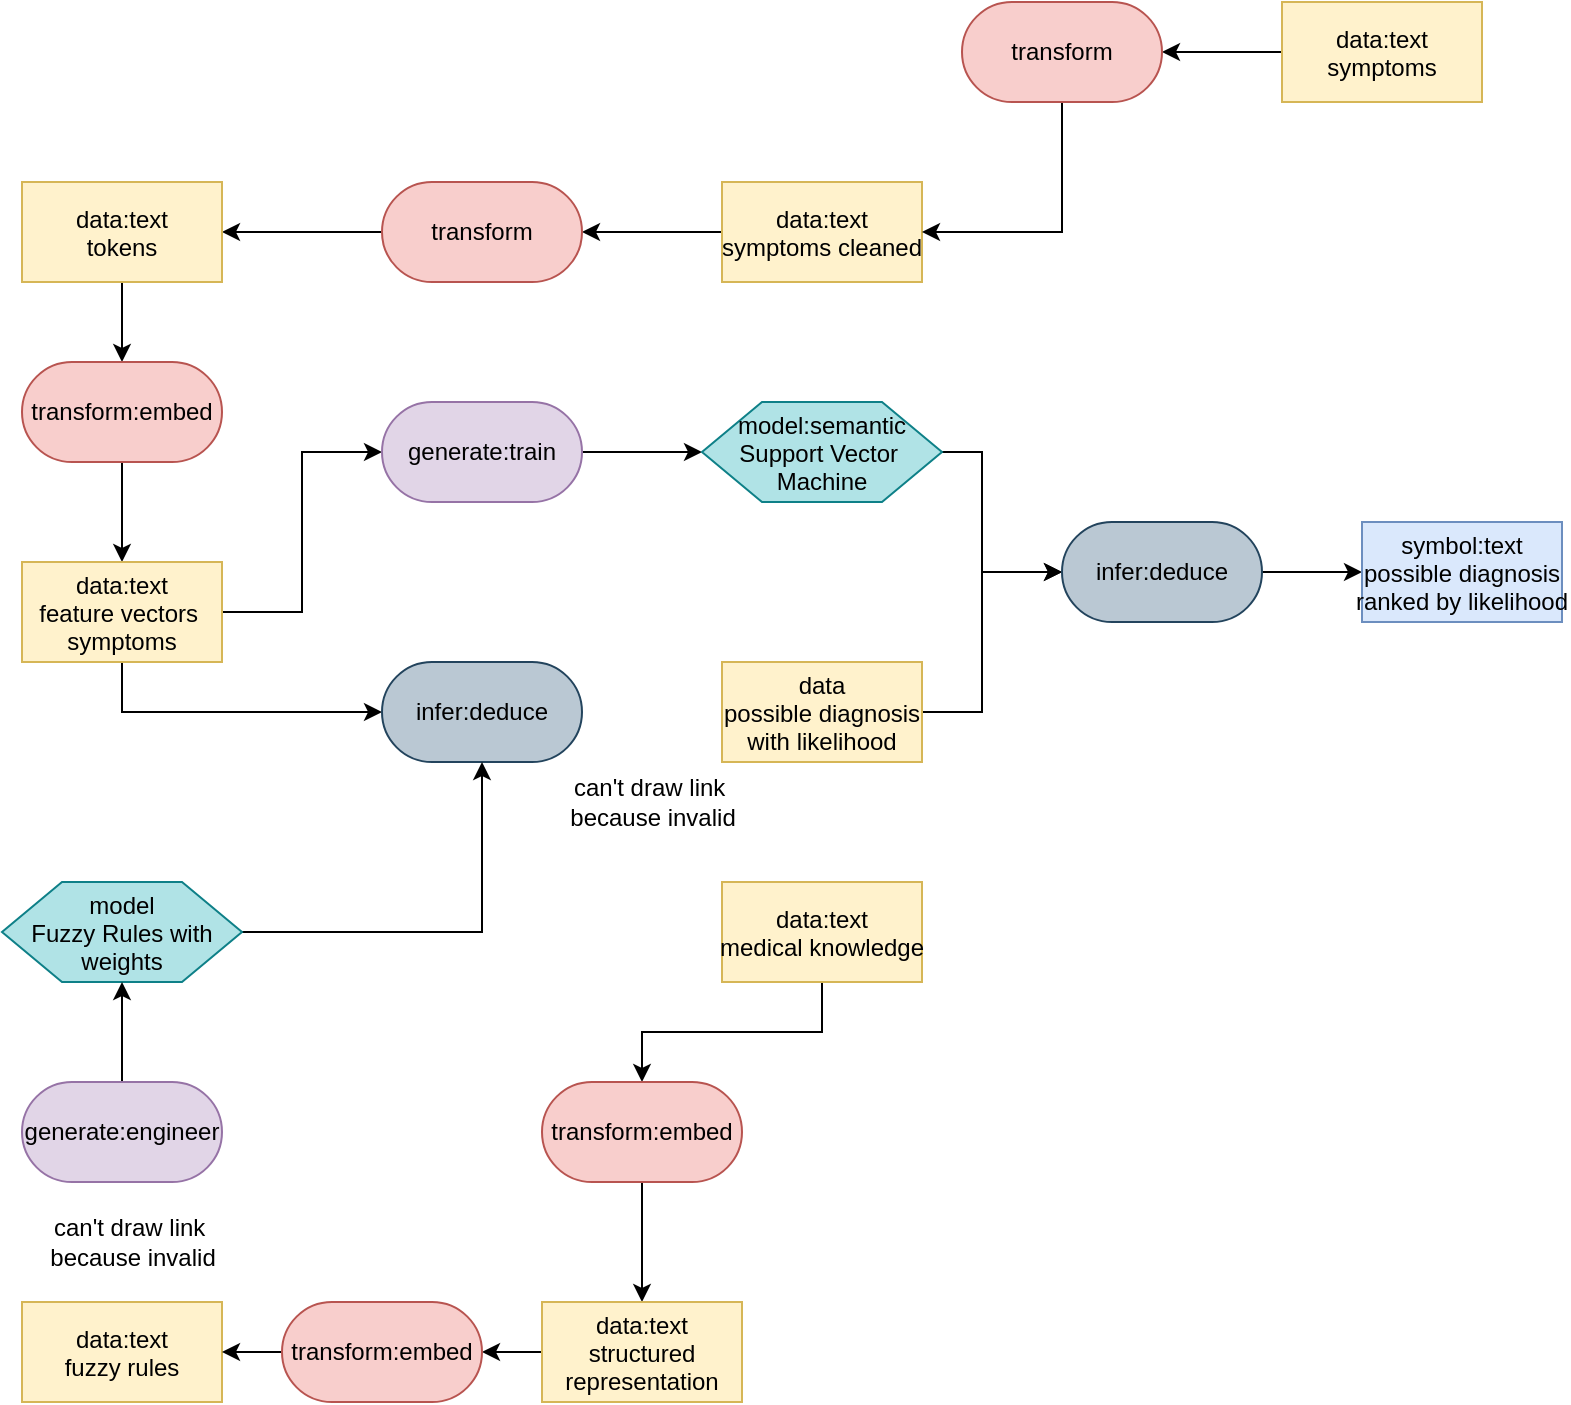 <mxfile version="26.2.14">
  <diagram name="Page-1" id="UhGrVpDiVibqinIa7zeh">
    <mxGraphModel dx="851" dy="554" grid="1" gridSize="10" guides="1" tooltips="1" connect="1" arrows="1" fold="1" page="1" pageScale="1" pageWidth="3300" pageHeight="4681" math="0" shadow="0">
      <root>
        <mxCell id="0" />
        <mxCell id="1" parent="0" />
        <mxCell id="dpm7BbhjtCY3NDO2OxrM-5" style="edgeStyle=orthogonalEdgeStyle;rounded=0;orthogonalLoop=1;jettySize=auto;html=1;exitX=0;exitY=0.5;exitDx=0;exitDy=0;entryX=1;entryY=0.5;entryDx=0;entryDy=0;" edge="1" parent="1" source="dpm7BbhjtCY3NDO2OxrM-1" target="dpm7BbhjtCY3NDO2OxrM-4">
          <mxGeometry relative="1" as="geometry" />
        </mxCell>
        <mxCell id="dpm7BbhjtCY3NDO2OxrM-1" value="data:text&#xa;symptoms" style="rectangle;fillColor=#fff2cc;strokeColor=#d6b656;" name="data" vertex="1" parent="1">
          <mxGeometry x="1220" y="110" width="100" height="50" as="geometry" />
        </mxCell>
        <mxCell id="dpm7BbhjtCY3NDO2OxrM-10" style="edgeStyle=orthogonalEdgeStyle;rounded=0;orthogonalLoop=1;jettySize=auto;html=1;exitX=0;exitY=0.5;exitDx=0;exitDy=0;entryX=1;entryY=0.5;entryDx=0;entryDy=0;" edge="1" parent="1" source="dpm7BbhjtCY3NDO2OxrM-2" target="dpm7BbhjtCY3NDO2OxrM-8">
          <mxGeometry relative="1" as="geometry" />
        </mxCell>
        <mxCell id="dpm7BbhjtCY3NDO2OxrM-2" value="data:text&#xa;symptoms cleaned" style="rectangle;fillColor=#fff2cc;strokeColor=#d6b656;" name="data" vertex="1" parent="1">
          <mxGeometry x="940" y="200" width="100" height="50" as="geometry" />
        </mxCell>
        <mxCell id="dpm7BbhjtCY3NDO2OxrM-7" style="edgeStyle=orthogonalEdgeStyle;rounded=0;orthogonalLoop=1;jettySize=auto;html=1;exitX=0.5;exitY=1;exitDx=0;exitDy=0;entryX=1;entryY=0.5;entryDx=0;entryDy=0;" edge="1" parent="1" source="dpm7BbhjtCY3NDO2OxrM-4" target="dpm7BbhjtCY3NDO2OxrM-2">
          <mxGeometry relative="1" as="geometry" />
        </mxCell>
        <mxCell id="dpm7BbhjtCY3NDO2OxrM-4" value="transform" style="rounded=1;whiteSpace=wrap;html=1;arcSize=50;fillColor=#f8cecc;strokeColor=#b85450;" name="transform" vertex="1" parent="1">
          <mxGeometry x="1060" y="110" width="100" height="50" as="geometry" />
        </mxCell>
        <mxCell id="dpm7BbhjtCY3NDO2OxrM-11" style="edgeStyle=orthogonalEdgeStyle;rounded=0;orthogonalLoop=1;jettySize=auto;html=1;exitX=0;exitY=0.5;exitDx=0;exitDy=0;entryX=1;entryY=0.5;entryDx=0;entryDy=0;" edge="1" parent="1" source="dpm7BbhjtCY3NDO2OxrM-8" target="dpm7BbhjtCY3NDO2OxrM-9">
          <mxGeometry relative="1" as="geometry" />
        </mxCell>
        <mxCell id="dpm7BbhjtCY3NDO2OxrM-8" value="transform" style="rounded=1;whiteSpace=wrap;html=1;arcSize=50;fillColor=#f8cecc;strokeColor=#b85450;" name="transform" vertex="1" parent="1">
          <mxGeometry x="770" y="200" width="100" height="50" as="geometry" />
        </mxCell>
        <mxCell id="dpm7BbhjtCY3NDO2OxrM-13" style="edgeStyle=orthogonalEdgeStyle;rounded=0;orthogonalLoop=1;jettySize=auto;html=1;exitX=0.5;exitY=1;exitDx=0;exitDy=0;entryX=0.5;entryY=0;entryDx=0;entryDy=0;" edge="1" parent="1" source="dpm7BbhjtCY3NDO2OxrM-9" target="dpm7BbhjtCY3NDO2OxrM-12">
          <mxGeometry relative="1" as="geometry" />
        </mxCell>
        <mxCell id="dpm7BbhjtCY3NDO2OxrM-9" value="data:text&#xa;tokens" style="rectangle;fillColor=#fff2cc;strokeColor=#d6b656;" name="data" vertex="1" parent="1">
          <mxGeometry x="590" y="200" width="100" height="50" as="geometry" />
        </mxCell>
        <mxCell id="dpm7BbhjtCY3NDO2OxrM-15" style="edgeStyle=orthogonalEdgeStyle;rounded=0;orthogonalLoop=1;jettySize=auto;html=1;exitX=0.5;exitY=1;exitDx=0;exitDy=0;entryX=0.5;entryY=0;entryDx=0;entryDy=0;" edge="1" parent="1" source="dpm7BbhjtCY3NDO2OxrM-12" target="dpm7BbhjtCY3NDO2OxrM-14">
          <mxGeometry relative="1" as="geometry" />
        </mxCell>
        <mxCell id="dpm7BbhjtCY3NDO2OxrM-12" value="transform:embed" style="rounded=1;whiteSpace=wrap;html=1;arcSize=50;fillColor=#f8cecc;strokeColor=#b85450;" name="transform" vertex="1" parent="1">
          <mxGeometry x="590" y="290" width="100" height="50" as="geometry" />
        </mxCell>
        <mxCell id="dpm7BbhjtCY3NDO2OxrM-17" style="edgeStyle=orthogonalEdgeStyle;rounded=0;orthogonalLoop=1;jettySize=auto;html=1;exitX=1;exitY=0.5;exitDx=0;exitDy=0;entryX=0;entryY=0.5;entryDx=0;entryDy=0;" edge="1" parent="1" source="dpm7BbhjtCY3NDO2OxrM-14" target="dpm7BbhjtCY3NDO2OxrM-16">
          <mxGeometry relative="1" as="geometry" />
        </mxCell>
        <mxCell id="dpm7BbhjtCY3NDO2OxrM-19" style="edgeStyle=orthogonalEdgeStyle;rounded=0;orthogonalLoop=1;jettySize=auto;html=1;exitX=0.5;exitY=1;exitDx=0;exitDy=0;entryX=0;entryY=0.5;entryDx=0;entryDy=0;" edge="1" parent="1" source="dpm7BbhjtCY3NDO2OxrM-14" target="dpm7BbhjtCY3NDO2OxrM-18">
          <mxGeometry relative="1" as="geometry" />
        </mxCell>
        <mxCell id="dpm7BbhjtCY3NDO2OxrM-14" value="data:text&#xa;feature vectors &#xa;symptoms" style="rectangle;fillColor=#fff2cc;strokeColor=#d6b656;" name="data" vertex="1" parent="1">
          <mxGeometry x="590" y="390" width="100" height="50" as="geometry" />
        </mxCell>
        <mxCell id="dpm7BbhjtCY3NDO2OxrM-21" style="edgeStyle=orthogonalEdgeStyle;rounded=0;orthogonalLoop=1;jettySize=auto;html=1;exitX=1;exitY=0.5;exitDx=0;exitDy=0;entryX=0;entryY=0.5;entryDx=0;entryDy=0;" edge="1" parent="1" source="dpm7BbhjtCY3NDO2OxrM-16" target="dpm7BbhjtCY3NDO2OxrM-20">
          <mxGeometry relative="1" as="geometry" />
        </mxCell>
        <mxCell id="dpm7BbhjtCY3NDO2OxrM-16" value="generate:train" style="rounded=1;whiteSpace=wrap;html=1;arcSize=50;fillColor=#e1d5e7;strokeColor=#9673a6;" name="generate:train" vertex="1" parent="1">
          <mxGeometry x="770" y="310" width="100" height="50" as="geometry" />
        </mxCell>
        <mxCell id="dpm7BbhjtCY3NDO2OxrM-18" value="infer:deduce" style="rounded=1;whiteSpace=wrap;html=1;arcSize=50;fillColor=#bac8d3;strokeColor=#23445d;" name="infer:deduce" vertex="1" parent="1">
          <mxGeometry x="770" y="440" width="100" height="50" as="geometry" />
        </mxCell>
        <mxCell id="dpm7BbhjtCY3NDO2OxrM-30" style="edgeStyle=orthogonalEdgeStyle;rounded=0;orthogonalLoop=1;jettySize=auto;html=1;entryX=0;entryY=0.5;entryDx=0;entryDy=0;" edge="1" parent="1" source="dpm7BbhjtCY3NDO2OxrM-20" target="dpm7BbhjtCY3NDO2OxrM-24">
          <mxGeometry relative="1" as="geometry">
            <Array as="points">
              <mxPoint x="1070" y="335" />
              <mxPoint x="1070" y="395" />
            </Array>
          </mxGeometry>
        </mxCell>
        <mxCell id="dpm7BbhjtCY3NDO2OxrM-20" value="model:semantic&#xa;Support Vector &#xa;Machine" style="shape=hexagon;perimeter=hexagonPerimeter2;fillColor=#b0e3e6;strokeColor=#0e8088;" name="model" vertex="1" parent="1">
          <mxGeometry x="930" y="310" width="120" height="50" as="geometry" />
        </mxCell>
        <mxCell id="dpm7BbhjtCY3NDO2OxrM-29" style="edgeStyle=orthogonalEdgeStyle;rounded=0;orthogonalLoop=1;jettySize=auto;html=1;entryX=0;entryY=0.5;entryDx=0;entryDy=0;" edge="1" parent="1" source="dpm7BbhjtCY3NDO2OxrM-22" target="dpm7BbhjtCY3NDO2OxrM-24">
          <mxGeometry relative="1" as="geometry">
            <Array as="points">
              <mxPoint x="1070" y="465" />
              <mxPoint x="1070" y="395" />
            </Array>
          </mxGeometry>
        </mxCell>
        <mxCell id="dpm7BbhjtCY3NDO2OxrM-22" value="data&#xa;possible diagnosis&#xa;with likelihood" style="rectangle;fillColor=#fff2cc;strokeColor=#d6b656;" name="data" vertex="1" parent="1">
          <mxGeometry x="940" y="440" width="100" height="50" as="geometry" />
        </mxCell>
        <mxCell id="dpm7BbhjtCY3NDO2OxrM-32" style="edgeStyle=orthogonalEdgeStyle;rounded=0;orthogonalLoop=1;jettySize=auto;html=1;exitX=1;exitY=0.5;exitDx=0;exitDy=0;" edge="1" parent="1" source="dpm7BbhjtCY3NDO2OxrM-24" target="dpm7BbhjtCY3NDO2OxrM-25">
          <mxGeometry relative="1" as="geometry" />
        </mxCell>
        <mxCell id="dpm7BbhjtCY3NDO2OxrM-24" value="infer:deduce" style="rounded=1;whiteSpace=wrap;html=1;arcSize=50;fillColor=#bac8d3;strokeColor=#23445d;" name="infer:deduce" vertex="1" parent="1">
          <mxGeometry x="1110" y="370" width="100" height="50" as="geometry" />
        </mxCell>
        <mxCell id="dpm7BbhjtCY3NDO2OxrM-25" value="symbol:text&#xa;possible diagnosis&#xa;ranked by likelihood" style="rectangle;fillColor=#dae8fc;strokeColor=#6c8ebf;" name="symbol" vertex="1" parent="1">
          <mxGeometry x="1260" y="370" width="100" height="50" as="geometry" />
        </mxCell>
        <mxCell id="dpm7BbhjtCY3NDO2OxrM-27" style="edgeStyle=orthogonalEdgeStyle;rounded=0;orthogonalLoop=1;jettySize=auto;html=1;exitX=1;exitY=0.5;exitDx=0;exitDy=0;entryX=0.5;entryY=1;entryDx=0;entryDy=0;" edge="1" parent="1" source="dpm7BbhjtCY3NDO2OxrM-26" target="dpm7BbhjtCY3NDO2OxrM-18">
          <mxGeometry relative="1" as="geometry" />
        </mxCell>
        <mxCell id="dpm7BbhjtCY3NDO2OxrM-26" value="model&#xa;Fuzzy Rules with&#xa;weights" style="shape=hexagon;perimeter=hexagonPerimeter2;fillColor=#b0e3e6;strokeColor=#0e8088;" name="model" vertex="1" parent="1">
          <mxGeometry x="580" y="550" width="120" height="50" as="geometry" />
        </mxCell>
        <mxCell id="dpm7BbhjtCY3NDO2OxrM-33" value="&lt;div&gt;can&#39;t draw link&amp;nbsp;&lt;/div&gt;&lt;div&gt;because invalid&lt;/div&gt;" style="text;html=1;align=center;verticalAlign=middle;resizable=0;points=[];autosize=1;strokeColor=none;fillColor=none;" vertex="1" parent="1" tooltip="⚠️ Node is disconnected.">
          <mxGeometry x="850" y="490" width="110" height="40" as="geometry" />
        </mxCell>
        <mxCell id="dpm7BbhjtCY3NDO2OxrM-35" style="edgeStyle=orthogonalEdgeStyle;rounded=0;orthogonalLoop=1;jettySize=auto;html=1;entryX=0.5;entryY=1;entryDx=0;entryDy=0;" edge="1" parent="1" source="dpm7BbhjtCY3NDO2OxrM-34" target="dpm7BbhjtCY3NDO2OxrM-26">
          <mxGeometry relative="1" as="geometry" />
        </mxCell>
        <mxCell id="dpm7BbhjtCY3NDO2OxrM-34" value="generate:engineer" style="rounded=1;whiteSpace=wrap;html=1;arcSize=50;fillColor=#e1d5e7;strokeColor=#9673a6;" name="generate:engineer" vertex="1" parent="1">
          <mxGeometry x="590" y="650" width="100" height="50" as="geometry" />
        </mxCell>
        <mxCell id="dpm7BbhjtCY3NDO2OxrM-36" value="data:text&#xa;fuzzy rules" style="rectangle;fillColor=#fff2cc;strokeColor=#d6b656;" name="data" vertex="1" parent="1">
          <mxGeometry x="590" y="760" width="100" height="50" as="geometry" />
        </mxCell>
        <mxCell id="dpm7BbhjtCY3NDO2OxrM-40" style="edgeStyle=orthogonalEdgeStyle;rounded=0;orthogonalLoop=1;jettySize=auto;html=1;exitX=0.5;exitY=1;exitDx=0;exitDy=0;entryX=0.5;entryY=0;entryDx=0;entryDy=0;" edge="1" parent="1" source="dpm7BbhjtCY3NDO2OxrM-38" target="dpm7BbhjtCY3NDO2OxrM-39">
          <mxGeometry relative="1" as="geometry" />
        </mxCell>
        <mxCell id="dpm7BbhjtCY3NDO2OxrM-38" value="data:text&#xa;medical knowledge" style="rectangle;fillColor=#fff2cc;strokeColor=#d6b656;" name="data" vertex="1" parent="1">
          <mxGeometry x="940" y="550" width="100" height="50" as="geometry" />
        </mxCell>
        <mxCell id="dpm7BbhjtCY3NDO2OxrM-42" style="edgeStyle=orthogonalEdgeStyle;rounded=0;orthogonalLoop=1;jettySize=auto;html=1;entryX=0.5;entryY=0;entryDx=0;entryDy=0;" edge="1" parent="1" source="dpm7BbhjtCY3NDO2OxrM-39" target="dpm7BbhjtCY3NDO2OxrM-41">
          <mxGeometry relative="1" as="geometry" />
        </mxCell>
        <mxCell id="dpm7BbhjtCY3NDO2OxrM-39" value="transform:embed" style="rounded=1;whiteSpace=wrap;html=1;arcSize=50;fillColor=#f8cecc;strokeColor=#b85450;" name="transform" vertex="1" parent="1">
          <mxGeometry x="850" y="650" width="100" height="50" as="geometry" />
        </mxCell>
        <mxCell id="dpm7BbhjtCY3NDO2OxrM-44" style="edgeStyle=orthogonalEdgeStyle;rounded=0;orthogonalLoop=1;jettySize=auto;html=1;exitX=0;exitY=0.5;exitDx=0;exitDy=0;entryX=1;entryY=0.5;entryDx=0;entryDy=0;" edge="1" parent="1" source="dpm7BbhjtCY3NDO2OxrM-41" target="dpm7BbhjtCY3NDO2OxrM-43">
          <mxGeometry relative="1" as="geometry" />
        </mxCell>
        <mxCell id="dpm7BbhjtCY3NDO2OxrM-41" value="data:text&#xa;structured&#xa;representation" style="rectangle;fillColor=#fff2cc;strokeColor=#d6b656;" name="data" vertex="1" parent="1">
          <mxGeometry x="850" y="760" width="100" height="50" as="geometry" />
        </mxCell>
        <mxCell id="dpm7BbhjtCY3NDO2OxrM-45" style="edgeStyle=orthogonalEdgeStyle;rounded=0;orthogonalLoop=1;jettySize=auto;html=1;exitX=0;exitY=0.5;exitDx=0;exitDy=0;entryX=1;entryY=0.5;entryDx=0;entryDy=0;" edge="1" parent="1" source="dpm7BbhjtCY3NDO2OxrM-43" target="dpm7BbhjtCY3NDO2OxrM-36">
          <mxGeometry relative="1" as="geometry" />
        </mxCell>
        <mxCell id="dpm7BbhjtCY3NDO2OxrM-43" value="transform:embed" style="rounded=1;whiteSpace=wrap;html=1;arcSize=50;fillColor=#f8cecc;strokeColor=#b85450;" name="transform" vertex="1" parent="1">
          <mxGeometry x="720" y="760" width="100" height="50" as="geometry" />
        </mxCell>
        <mxCell id="dpm7BbhjtCY3NDO2OxrM-47" value="&lt;div&gt;can&#39;t draw link&amp;nbsp;&lt;/div&gt;&lt;div&gt;because invalid&lt;/div&gt;" style="text;html=1;align=center;verticalAlign=middle;resizable=0;points=[];autosize=1;strokeColor=none;fillColor=none;" vertex="1" parent="1">
          <mxGeometry x="590" y="710" width="110" height="40" as="geometry" />
        </mxCell>
      </root>
    </mxGraphModel>
  </diagram>
</mxfile>
